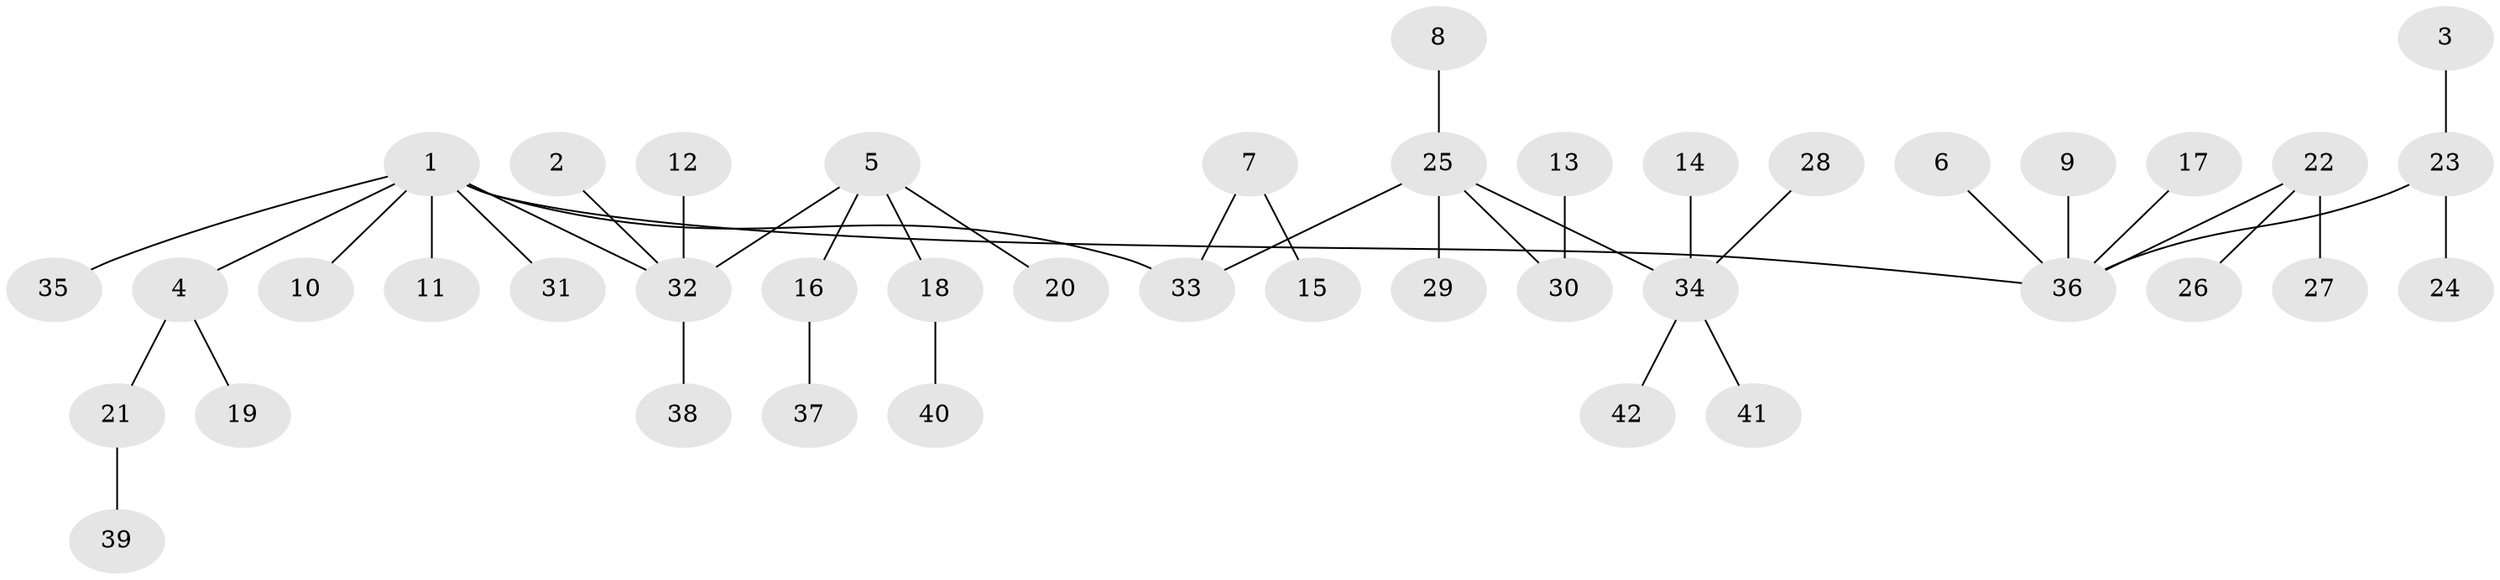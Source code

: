 // original degree distribution, {7: 0.012048192771084338, 3: 0.12048192771084337, 2: 0.2289156626506024, 6: 0.012048192771084338, 5: 0.04819277108433735, 1: 0.5180722891566265, 4: 0.060240963855421686}
// Generated by graph-tools (version 1.1) at 2025/26/03/09/25 03:26:26]
// undirected, 42 vertices, 41 edges
graph export_dot {
graph [start="1"]
  node [color=gray90,style=filled];
  1;
  2;
  3;
  4;
  5;
  6;
  7;
  8;
  9;
  10;
  11;
  12;
  13;
  14;
  15;
  16;
  17;
  18;
  19;
  20;
  21;
  22;
  23;
  24;
  25;
  26;
  27;
  28;
  29;
  30;
  31;
  32;
  33;
  34;
  35;
  36;
  37;
  38;
  39;
  40;
  41;
  42;
  1 -- 4 [weight=1.0];
  1 -- 10 [weight=1.0];
  1 -- 11 [weight=1.0];
  1 -- 31 [weight=1.0];
  1 -- 32 [weight=1.0];
  1 -- 33 [weight=1.0];
  1 -- 35 [weight=1.0];
  1 -- 36 [weight=1.0];
  2 -- 32 [weight=1.0];
  3 -- 23 [weight=1.0];
  4 -- 19 [weight=1.0];
  4 -- 21 [weight=1.0];
  5 -- 16 [weight=1.0];
  5 -- 18 [weight=1.0];
  5 -- 20 [weight=1.0];
  5 -- 32 [weight=1.0];
  6 -- 36 [weight=1.0];
  7 -- 15 [weight=1.0];
  7 -- 33 [weight=1.0];
  8 -- 25 [weight=1.0];
  9 -- 36 [weight=1.0];
  12 -- 32 [weight=1.0];
  13 -- 30 [weight=1.0];
  14 -- 34 [weight=1.0];
  16 -- 37 [weight=1.0];
  17 -- 36 [weight=1.0];
  18 -- 40 [weight=1.0];
  21 -- 39 [weight=1.0];
  22 -- 26 [weight=1.0];
  22 -- 27 [weight=1.0];
  22 -- 36 [weight=1.0];
  23 -- 24 [weight=1.0];
  23 -- 36 [weight=1.0];
  25 -- 29 [weight=1.0];
  25 -- 30 [weight=1.0];
  25 -- 33 [weight=1.0];
  25 -- 34 [weight=1.0];
  28 -- 34 [weight=1.0];
  32 -- 38 [weight=1.0];
  34 -- 41 [weight=1.0];
  34 -- 42 [weight=1.0];
}
